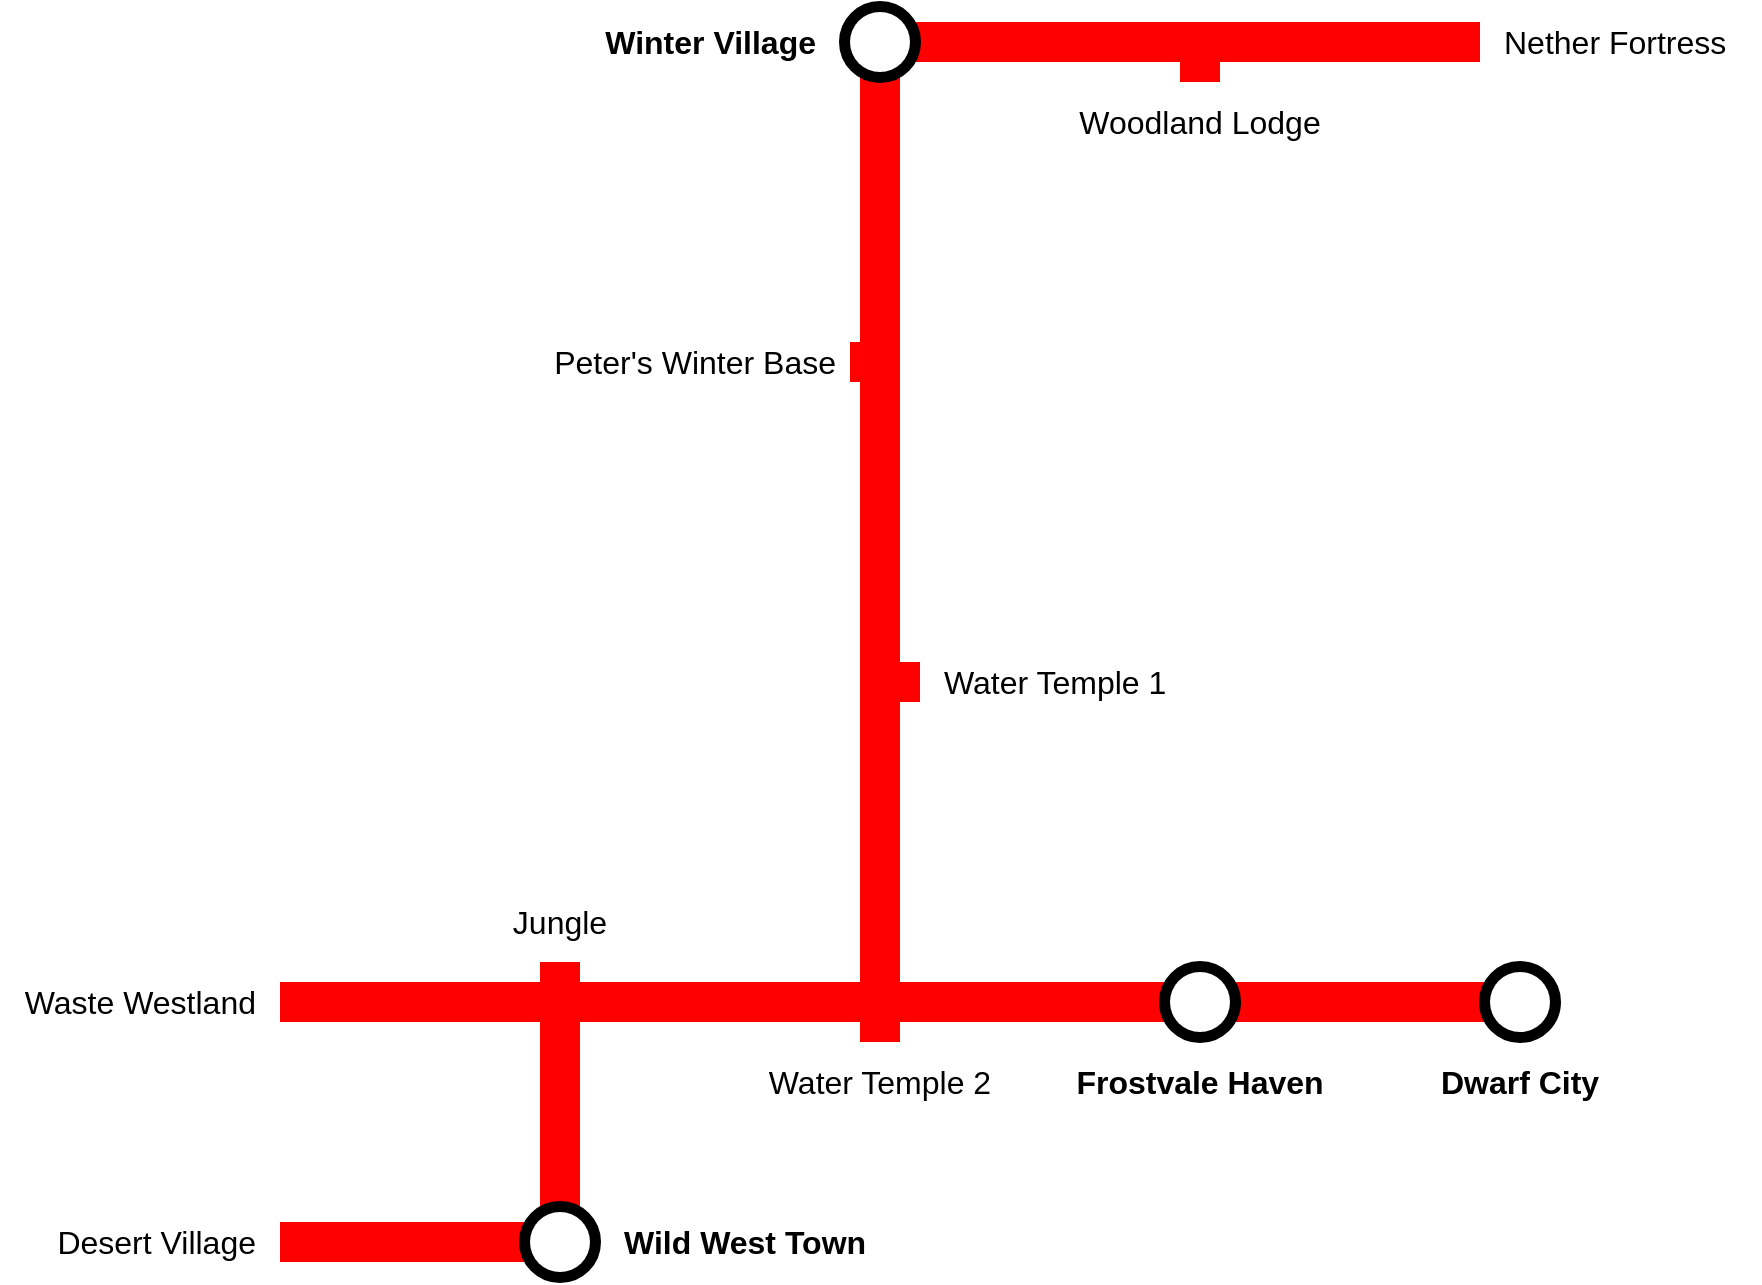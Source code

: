 <mxfile version="24.6.3" type="device">
  <diagram name="Page-1" id="w9uUlAbbZwOWABu_Ap5f">
    <mxGraphModel dx="2261" dy="754" grid="1" gridSize="10" guides="1" tooltips="1" connect="1" arrows="1" fold="1" page="1" pageScale="1" pageWidth="827" pageHeight="1169" math="0" shadow="0">
      <root>
        <mxCell id="0" />
        <mxCell id="1" parent="0" />
        <mxCell id="PywOUl384Lz0mvU4agYD-52" value="" style="rounded=0;whiteSpace=wrap;html=1;strokeColor=none;fillColor=#FF0000;" vertex="1" parent="1">
          <mxGeometry x="380" y="90" width="300" height="20" as="geometry" />
        </mxCell>
        <mxCell id="PywOUl384Lz0mvU4agYD-35" value="" style="rounded=0;whiteSpace=wrap;html=1;strokeColor=none;fillColor=#FF0000;" vertex="1" parent="1">
          <mxGeometry x="80" y="690" width="130" height="20" as="geometry" />
        </mxCell>
        <mxCell id="PywOUl384Lz0mvU4agYD-21" value="" style="rounded=0;whiteSpace=wrap;html=1;strokeColor=none;fillColor=#FF0000;" vertex="1" parent="1">
          <mxGeometry x="210" y="560" width="20" height="10" as="geometry" />
        </mxCell>
        <mxCell id="PywOUl384Lz0mvU4agYD-10" value="" style="rounded=0;whiteSpace=wrap;html=1;strokeColor=none;fillColor=#FF0000;" vertex="1" parent="1">
          <mxGeometry x="370" y="110" width="20" height="470" as="geometry" />
        </mxCell>
        <mxCell id="PywOUl384Lz0mvU4agYD-1" value="" style="ellipse;whiteSpace=wrap;html=1;aspect=fixed;fillColor=#000000;" vertex="1" parent="1">
          <mxGeometry x="360" y="80" width="40" height="40" as="geometry" />
        </mxCell>
        <mxCell id="PywOUl384Lz0mvU4agYD-2" value="" style="ellipse;whiteSpace=wrap;html=1;aspect=fixed;strokeColor=none;" vertex="1" parent="1">
          <mxGeometry x="365" y="85" width="30" height="30" as="geometry" />
        </mxCell>
        <mxCell id="PywOUl384Lz0mvU4agYD-3" value="Winter Village" style="text;html=1;align=right;verticalAlign=middle;whiteSpace=wrap;rounded=0;fontStyle=1;fontSize=16;" vertex="1" parent="1">
          <mxGeometry x="220" y="80" width="130" height="40" as="geometry" />
        </mxCell>
        <mxCell id="PywOUl384Lz0mvU4agYD-6" value="Water Temple 1" style="text;html=1;align=left;verticalAlign=middle;whiteSpace=wrap;rounded=0;fontStyle=0;fontSize=16;" vertex="1" parent="1">
          <mxGeometry x="410" y="400" width="130" height="40" as="geometry" />
        </mxCell>
        <mxCell id="PywOUl384Lz0mvU4agYD-9" value="Water Temple 2" style="text;html=1;align=center;verticalAlign=middle;whiteSpace=wrap;rounded=0;fontStyle=0;fontSize=16;" vertex="1" parent="1">
          <mxGeometry x="315" y="600" width="130" height="40" as="geometry" />
        </mxCell>
        <mxCell id="PywOUl384Lz0mvU4agYD-16" value="Jungle" style="text;html=1;align=center;verticalAlign=middle;whiteSpace=wrap;rounded=0;fontStyle=0;fontSize=16;" vertex="1" parent="1">
          <mxGeometry x="155" y="520" width="130" height="40" as="geometry" />
        </mxCell>
        <mxCell id="PywOUl384Lz0mvU4agYD-20" value="Waste Westland" style="text;html=1;align=right;verticalAlign=middle;whiteSpace=wrap;rounded=0;fontStyle=0;fontSize=16;" vertex="1" parent="1">
          <mxGeometry x="-50" y="560" width="120" height="40" as="geometry" />
        </mxCell>
        <mxCell id="PywOUl384Lz0mvU4agYD-22" value="" style="rounded=0;whiteSpace=wrap;html=1;strokeColor=none;fillColor=#FF0000;" vertex="1" parent="1">
          <mxGeometry x="210" y="585" width="20" height="115" as="geometry" />
        </mxCell>
        <mxCell id="PywOUl384Lz0mvU4agYD-27" value="" style="ellipse;whiteSpace=wrap;html=1;aspect=fixed;fillColor=#000000;" vertex="1" parent="1">
          <mxGeometry x="200" y="680" width="40" height="40" as="geometry" />
        </mxCell>
        <mxCell id="PywOUl384Lz0mvU4agYD-28" value="" style="ellipse;whiteSpace=wrap;html=1;aspect=fixed;strokeColor=none;" vertex="1" parent="1">
          <mxGeometry x="205" y="685" width="30" height="30" as="geometry" />
        </mxCell>
        <mxCell id="PywOUl384Lz0mvU4agYD-29" value="Wild West Town" style="text;html=1;align=left;verticalAlign=middle;whiteSpace=wrap;rounded=0;fontStyle=1;fontSize=16;" vertex="1" parent="1">
          <mxGeometry x="250" y="680" width="130" height="40" as="geometry" />
        </mxCell>
        <mxCell id="PywOUl384Lz0mvU4agYD-30" value="" style="rounded=0;whiteSpace=wrap;html=1;strokeColor=none;fillColor=#FF0000;" vertex="1" parent="1">
          <mxGeometry x="370" y="410" width="30" height="20" as="geometry" />
        </mxCell>
        <mxCell id="PywOUl384Lz0mvU4agYD-31" value="" style="rounded=0;whiteSpace=wrap;html=1;strokeColor=none;fillColor=#FF0000;" vertex="1" parent="1">
          <mxGeometry x="80" y="570" width="620" height="20" as="geometry" />
        </mxCell>
        <mxCell id="PywOUl384Lz0mvU4agYD-34" value="Desert Village" style="text;html=1;align=right;verticalAlign=middle;whiteSpace=wrap;rounded=0;fontStyle=0;fontSize=16;" vertex="1" parent="1">
          <mxGeometry x="-60" y="680" width="130" height="40" as="geometry" />
        </mxCell>
        <mxCell id="PywOUl384Lz0mvU4agYD-36" value="" style="rounded=0;whiteSpace=wrap;html=1;strokeColor=none;fillColor=#FF0000;" vertex="1" parent="1">
          <mxGeometry x="370" y="590" width="20" height="10" as="geometry" />
        </mxCell>
        <mxCell id="PywOUl384Lz0mvU4agYD-37" value="" style="ellipse;whiteSpace=wrap;html=1;aspect=fixed;fillColor=#000000;" vertex="1" parent="1">
          <mxGeometry x="520" y="560" width="40" height="40" as="geometry" />
        </mxCell>
        <mxCell id="PywOUl384Lz0mvU4agYD-38" value="" style="ellipse;whiteSpace=wrap;html=1;aspect=fixed;strokeColor=none;" vertex="1" parent="1">
          <mxGeometry x="525" y="565" width="30" height="30" as="geometry" />
        </mxCell>
        <mxCell id="PywOUl384Lz0mvU4agYD-39" value="Frostvale Haven" style="text;html=1;align=center;verticalAlign=middle;whiteSpace=wrap;rounded=0;fontStyle=1;fontSize=16;" vertex="1" parent="1">
          <mxGeometry x="475" y="600" width="130" height="40" as="geometry" />
        </mxCell>
        <mxCell id="PywOUl384Lz0mvU4agYD-44" value="" style="ellipse;whiteSpace=wrap;html=1;aspect=fixed;fillColor=#000000;" vertex="1" parent="1">
          <mxGeometry x="680" y="560" width="40" height="40" as="geometry" />
        </mxCell>
        <mxCell id="PywOUl384Lz0mvU4agYD-45" value="" style="ellipse;whiteSpace=wrap;html=1;aspect=fixed;strokeColor=none;" vertex="1" parent="1">
          <mxGeometry x="685" y="565" width="30" height="30" as="geometry" />
        </mxCell>
        <mxCell id="PywOUl384Lz0mvU4agYD-46" value="Dwarf City" style="text;html=1;align=center;verticalAlign=middle;whiteSpace=wrap;rounded=0;fontStyle=1;fontSize=16;" vertex="1" parent="1">
          <mxGeometry x="635" y="600" width="130" height="40" as="geometry" />
        </mxCell>
        <mxCell id="PywOUl384Lz0mvU4agYD-49" value="Peter&#39;s Winter Base" style="text;html=1;align=right;verticalAlign=middle;whiteSpace=wrap;rounded=0;fontStyle=0;fontSize=16;" vertex="1" parent="1">
          <mxGeometry x="190" y="240" width="170" height="40" as="geometry" />
        </mxCell>
        <mxCell id="PywOUl384Lz0mvU4agYD-50" value="" style="rounded=0;whiteSpace=wrap;html=1;strokeColor=none;fillColor=#FF0000;" vertex="1" parent="1">
          <mxGeometry x="365" y="250" width="25" height="20" as="geometry" />
        </mxCell>
        <mxCell id="PywOUl384Lz0mvU4agYD-53" value="" style="rounded=0;whiteSpace=wrap;html=1;strokeColor=none;fillColor=#FF0000;" vertex="1" parent="1">
          <mxGeometry x="530" y="90" width="20" height="30" as="geometry" />
        </mxCell>
        <mxCell id="PywOUl384Lz0mvU4agYD-54" value="Woodland Lodge" style="text;html=1;align=center;verticalAlign=middle;whiteSpace=wrap;rounded=0;fontStyle=0;fontSize=16;" vertex="1" parent="1">
          <mxGeometry x="475" y="120" width="130" height="40" as="geometry" />
        </mxCell>
        <mxCell id="PywOUl384Lz0mvU4agYD-55" value="Nether Fortress" style="text;html=1;align=left;verticalAlign=middle;whiteSpace=wrap;rounded=0;fontStyle=0;fontSize=16;" vertex="1" parent="1">
          <mxGeometry x="690" y="80" width="130" height="40" as="geometry" />
        </mxCell>
      </root>
    </mxGraphModel>
  </diagram>
</mxfile>
